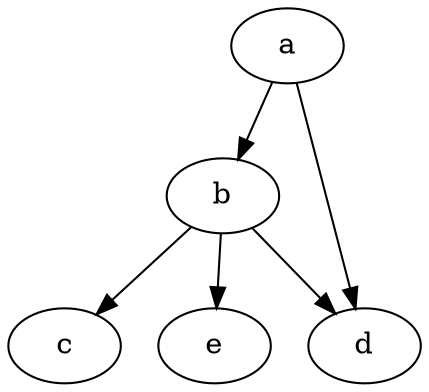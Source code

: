 digraph G {
   a;
   b;
   c;
   d;
   e;
   a -> b [w=1];
   b -> c [w=1];
   b -> d [w=1];
   a -> d [w=1];
   b -> e [w=1];
}
